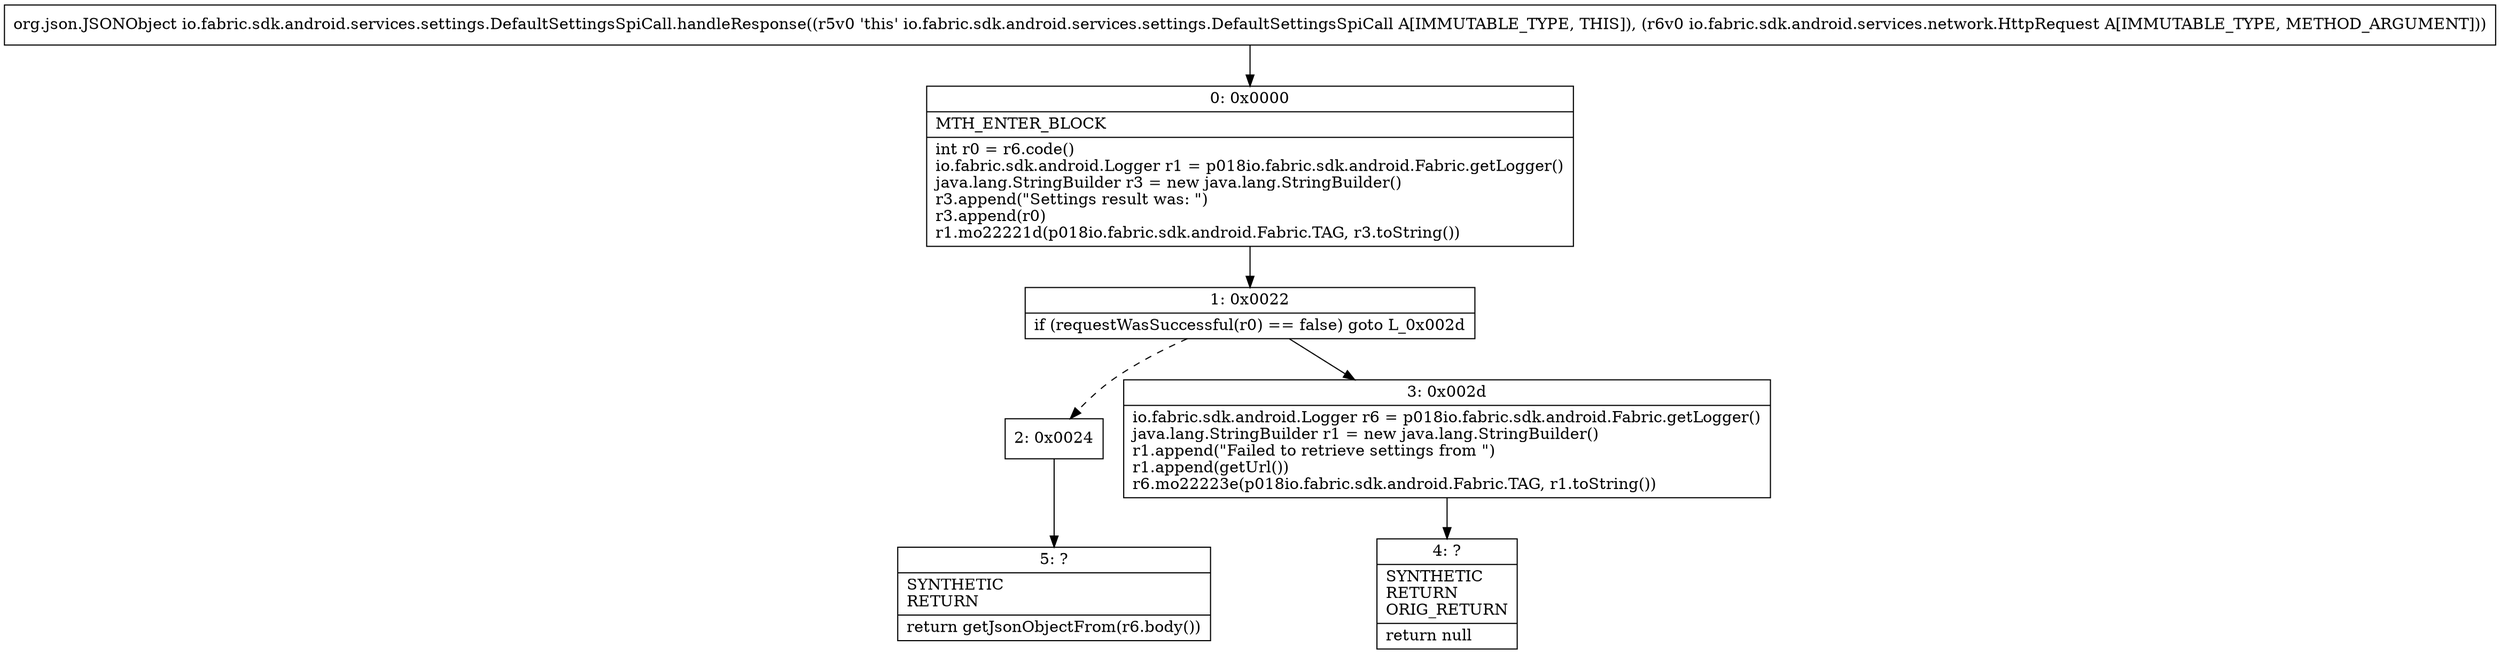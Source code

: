 digraph "CFG forio.fabric.sdk.android.services.settings.DefaultSettingsSpiCall.handleResponse(Lio\/fabric\/sdk\/android\/services\/network\/HttpRequest;)Lorg\/json\/JSONObject;" {
Node_0 [shape=record,label="{0\:\ 0x0000|MTH_ENTER_BLOCK\l|int r0 = r6.code()\lio.fabric.sdk.android.Logger r1 = p018io.fabric.sdk.android.Fabric.getLogger()\ljava.lang.StringBuilder r3 = new java.lang.StringBuilder()\lr3.append(\"Settings result was: \")\lr3.append(r0)\lr1.mo22221d(p018io.fabric.sdk.android.Fabric.TAG, r3.toString())\l}"];
Node_1 [shape=record,label="{1\:\ 0x0022|if (requestWasSuccessful(r0) == false) goto L_0x002d\l}"];
Node_2 [shape=record,label="{2\:\ 0x0024}"];
Node_3 [shape=record,label="{3\:\ 0x002d|io.fabric.sdk.android.Logger r6 = p018io.fabric.sdk.android.Fabric.getLogger()\ljava.lang.StringBuilder r1 = new java.lang.StringBuilder()\lr1.append(\"Failed to retrieve settings from \")\lr1.append(getUrl())\lr6.mo22223e(p018io.fabric.sdk.android.Fabric.TAG, r1.toString())\l}"];
Node_4 [shape=record,label="{4\:\ ?|SYNTHETIC\lRETURN\lORIG_RETURN\l|return null\l}"];
Node_5 [shape=record,label="{5\:\ ?|SYNTHETIC\lRETURN\l|return getJsonObjectFrom(r6.body())\l}"];
MethodNode[shape=record,label="{org.json.JSONObject io.fabric.sdk.android.services.settings.DefaultSettingsSpiCall.handleResponse((r5v0 'this' io.fabric.sdk.android.services.settings.DefaultSettingsSpiCall A[IMMUTABLE_TYPE, THIS]), (r6v0 io.fabric.sdk.android.services.network.HttpRequest A[IMMUTABLE_TYPE, METHOD_ARGUMENT])) }"];
MethodNode -> Node_0;
Node_0 -> Node_1;
Node_1 -> Node_2[style=dashed];
Node_1 -> Node_3;
Node_2 -> Node_5;
Node_3 -> Node_4;
}

